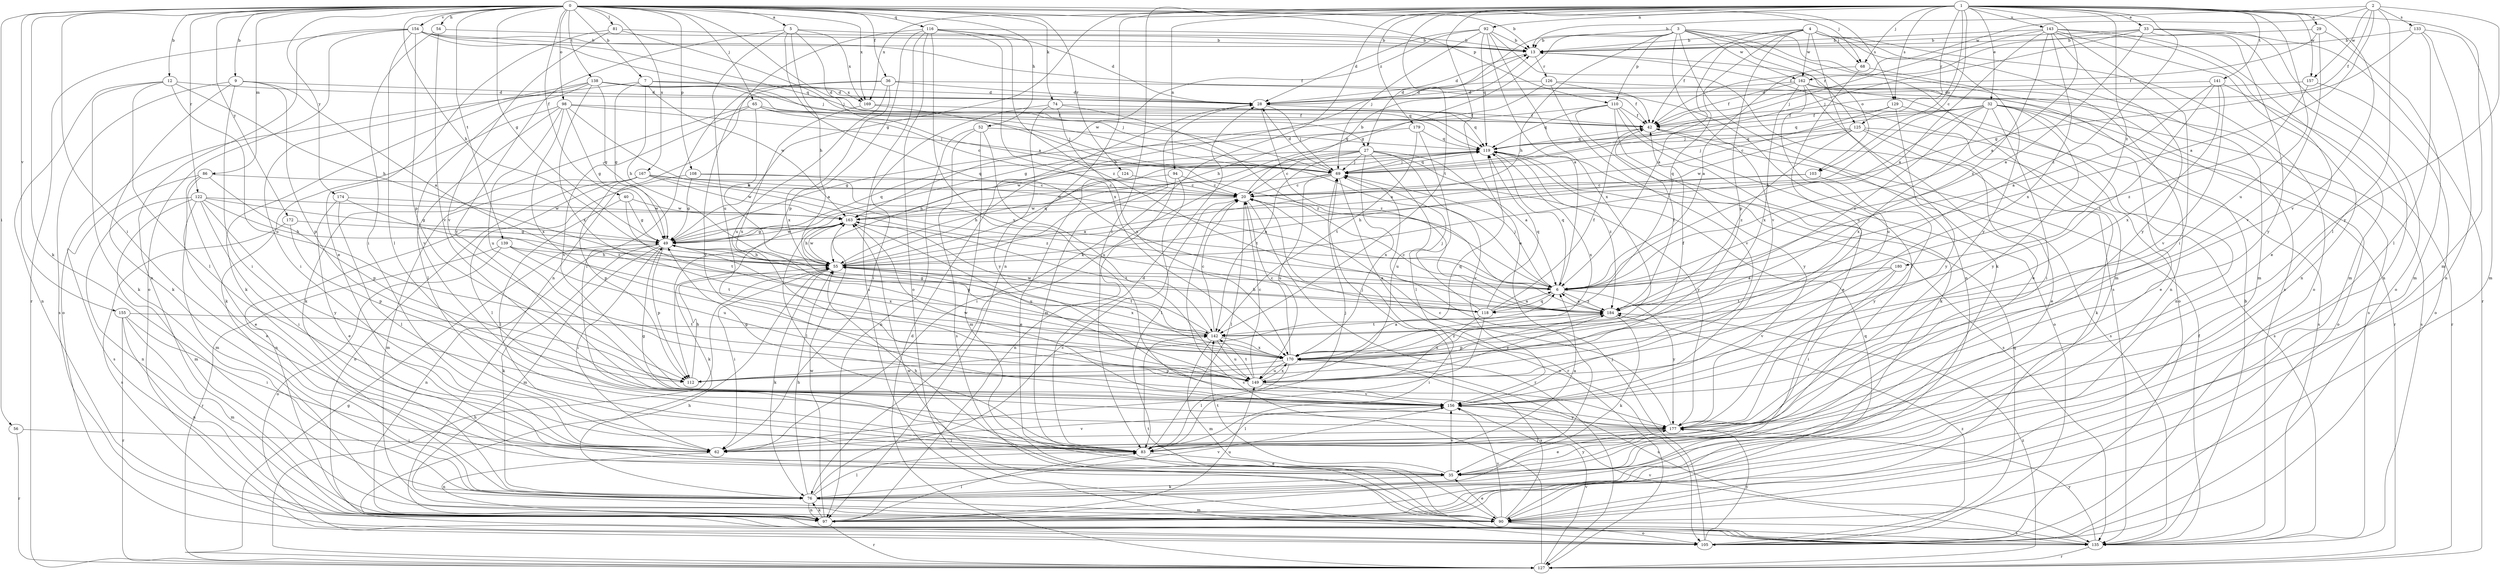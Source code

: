 strict digraph  {
0;
1;
2;
3;
4;
5;
6;
7;
9;
12;
13;
20;
27;
28;
29;
32;
33;
35;
36;
40;
42;
49;
52;
54;
55;
56;
62;
65;
68;
69;
74;
76;
81;
83;
86;
90;
92;
94;
97;
98;
103;
105;
108;
110;
112;
116;
118;
119;
122;
124;
125;
126;
127;
129;
133;
135;
138;
139;
141;
142;
143;
149;
154;
155;
156;
157;
162;
163;
167;
169;
170;
172;
174;
177;
179;
180;
184;
0 -> 5  [label=a];
0 -> 6  [label=a];
0 -> 7  [label=b];
0 -> 9  [label=b];
0 -> 12  [label=b];
0 -> 13  [label=b];
0 -> 36  [label=f];
0 -> 40  [label=f];
0 -> 49  [label=g];
0 -> 52  [label=h];
0 -> 54  [label=h];
0 -> 55  [label=h];
0 -> 56  [label=i];
0 -> 62  [label=i];
0 -> 65  [label=j];
0 -> 68  [label=j];
0 -> 74  [label=k];
0 -> 76  [label=k];
0 -> 81  [label=l];
0 -> 86  [label=m];
0 -> 98  [label=o];
0 -> 108  [label=p];
0 -> 110  [label=p];
0 -> 116  [label=q];
0 -> 122  [label=r];
0 -> 124  [label=r];
0 -> 129  [label=s];
0 -> 138  [label=t];
0 -> 139  [label=t];
0 -> 154  [label=v];
0 -> 155  [label=v];
0 -> 167  [label=x];
0 -> 169  [label=x];
0 -> 172  [label=y];
0 -> 174  [label=y];
1 -> 6  [label=a];
1 -> 20  [label=c];
1 -> 29  [label=e];
1 -> 32  [label=e];
1 -> 33  [label=e];
1 -> 35  [label=e];
1 -> 49  [label=g];
1 -> 68  [label=j];
1 -> 76  [label=k];
1 -> 83  [label=l];
1 -> 90  [label=m];
1 -> 92  [label=n];
1 -> 94  [label=n];
1 -> 97  [label=n];
1 -> 103  [label=o];
1 -> 125  [label=r];
1 -> 129  [label=s];
1 -> 141  [label=t];
1 -> 142  [label=t];
1 -> 143  [label=u];
1 -> 149  [label=u];
1 -> 156  [label=v];
1 -> 157  [label=w];
1 -> 169  [label=x];
1 -> 179  [label=z];
1 -> 180  [label=z];
1 -> 184  [label=z];
2 -> 6  [label=a];
2 -> 13  [label=b];
2 -> 42  [label=f];
2 -> 83  [label=l];
2 -> 133  [label=s];
2 -> 157  [label=w];
2 -> 162  [label=w];
2 -> 177  [label=y];
3 -> 13  [label=b];
3 -> 27  [label=d];
3 -> 49  [label=g];
3 -> 55  [label=h];
3 -> 90  [label=m];
3 -> 97  [label=n];
3 -> 103  [label=o];
3 -> 110  [label=p];
3 -> 125  [label=r];
3 -> 135  [label=s];
3 -> 156  [label=v];
3 -> 162  [label=w];
4 -> 6  [label=a];
4 -> 13  [label=b];
4 -> 42  [label=f];
4 -> 68  [label=j];
4 -> 76  [label=k];
4 -> 90  [label=m];
4 -> 105  [label=o];
4 -> 112  [label=p];
4 -> 118  [label=q];
4 -> 162  [label=w];
4 -> 177  [label=y];
5 -> 13  [label=b];
5 -> 27  [label=d];
5 -> 55  [label=h];
5 -> 118  [label=q];
5 -> 149  [label=u];
5 -> 169  [label=x];
5 -> 177  [label=y];
6 -> 69  [label=j];
6 -> 118  [label=q];
6 -> 119  [label=q];
6 -> 177  [label=y];
6 -> 184  [label=z];
7 -> 28  [label=d];
7 -> 49  [label=g];
7 -> 55  [label=h];
7 -> 105  [label=o];
7 -> 163  [label=w];
7 -> 169  [label=x];
9 -> 6  [label=a];
9 -> 28  [label=d];
9 -> 62  [label=i];
9 -> 76  [label=k];
9 -> 112  [label=p];
9 -> 135  [label=s];
12 -> 28  [label=d];
12 -> 55  [label=h];
12 -> 76  [label=k];
12 -> 83  [label=l];
12 -> 97  [label=n];
12 -> 149  [label=u];
13 -> 28  [label=d];
13 -> 105  [label=o];
13 -> 126  [label=r];
20 -> 13  [label=b];
20 -> 83  [label=l];
20 -> 105  [label=o];
20 -> 127  [label=r];
20 -> 163  [label=w];
27 -> 6  [label=a];
27 -> 20  [label=c];
27 -> 55  [label=h];
27 -> 62  [label=i];
27 -> 69  [label=j];
27 -> 142  [label=t];
27 -> 149  [label=u];
27 -> 156  [label=v];
27 -> 170  [label=x];
27 -> 177  [label=y];
28 -> 42  [label=f];
28 -> 69  [label=j];
28 -> 90  [label=m];
28 -> 184  [label=z];
29 -> 13  [label=b];
29 -> 42  [label=f];
29 -> 90  [label=m];
29 -> 156  [label=v];
32 -> 35  [label=e];
32 -> 42  [label=f];
32 -> 55  [label=h];
32 -> 62  [label=i];
32 -> 69  [label=j];
32 -> 105  [label=o];
32 -> 119  [label=q];
32 -> 135  [label=s];
32 -> 170  [label=x];
32 -> 177  [label=y];
32 -> 184  [label=z];
33 -> 6  [label=a];
33 -> 13  [label=b];
33 -> 42  [label=f];
33 -> 69  [label=j];
33 -> 97  [label=n];
33 -> 105  [label=o];
33 -> 127  [label=r];
33 -> 177  [label=y];
35 -> 55  [label=h];
35 -> 76  [label=k];
35 -> 142  [label=t];
35 -> 156  [label=v];
35 -> 177  [label=y];
36 -> 28  [label=d];
36 -> 42  [label=f];
36 -> 83  [label=l];
36 -> 149  [label=u];
36 -> 170  [label=x];
36 -> 177  [label=y];
40 -> 49  [label=g];
40 -> 83  [label=l];
40 -> 142  [label=t];
40 -> 163  [label=w];
42 -> 119  [label=q];
42 -> 135  [label=s];
49 -> 55  [label=h];
49 -> 62  [label=i];
49 -> 76  [label=k];
49 -> 90  [label=m];
49 -> 97  [label=n];
49 -> 112  [label=p];
49 -> 119  [label=q];
49 -> 163  [label=w];
49 -> 170  [label=x];
52 -> 90  [label=m];
52 -> 97  [label=n];
52 -> 119  [label=q];
52 -> 135  [label=s];
52 -> 149  [label=u];
54 -> 13  [label=b];
54 -> 62  [label=i];
54 -> 156  [label=v];
55 -> 6  [label=a];
55 -> 13  [label=b];
55 -> 62  [label=i];
55 -> 76  [label=k];
55 -> 119  [label=q];
55 -> 142  [label=t];
55 -> 163  [label=w];
55 -> 170  [label=x];
56 -> 62  [label=i];
56 -> 127  [label=r];
62 -> 97  [label=n];
62 -> 156  [label=v];
65 -> 20  [label=c];
65 -> 42  [label=f];
65 -> 55  [label=h];
65 -> 69  [label=j];
65 -> 76  [label=k];
65 -> 156  [label=v];
68 -> 6  [label=a];
68 -> 97  [label=n];
68 -> 149  [label=u];
69 -> 20  [label=c];
69 -> 28  [label=d];
69 -> 119  [label=q];
69 -> 127  [label=r];
69 -> 149  [label=u];
69 -> 163  [label=w];
74 -> 42  [label=f];
74 -> 62  [label=i];
74 -> 170  [label=x];
74 -> 177  [label=y];
74 -> 184  [label=z];
76 -> 20  [label=c];
76 -> 55  [label=h];
76 -> 83  [label=l];
76 -> 90  [label=m];
76 -> 97  [label=n];
76 -> 156  [label=v];
81 -> 13  [label=b];
81 -> 35  [label=e];
81 -> 69  [label=j];
81 -> 156  [label=v];
83 -> 6  [label=a];
83 -> 28  [label=d];
83 -> 35  [label=e];
83 -> 69  [label=j];
86 -> 20  [label=c];
86 -> 35  [label=e];
86 -> 90  [label=m];
86 -> 112  [label=p];
86 -> 135  [label=s];
90 -> 35  [label=e];
90 -> 105  [label=o];
90 -> 119  [label=q];
90 -> 135  [label=s];
90 -> 142  [label=t];
90 -> 156  [label=v];
90 -> 163  [label=w];
90 -> 170  [label=x];
92 -> 6  [label=a];
92 -> 13  [label=b];
92 -> 28  [label=d];
92 -> 69  [label=j];
92 -> 119  [label=q];
92 -> 135  [label=s];
92 -> 163  [label=w];
92 -> 170  [label=x];
94 -> 20  [label=c];
94 -> 55  [label=h];
94 -> 83  [label=l];
94 -> 97  [label=n];
97 -> 76  [label=k];
97 -> 83  [label=l];
97 -> 127  [label=r];
97 -> 149  [label=u];
97 -> 163  [label=w];
98 -> 6  [label=a];
98 -> 42  [label=f];
98 -> 49  [label=g];
98 -> 69  [label=j];
98 -> 76  [label=k];
98 -> 83  [label=l];
98 -> 149  [label=u];
98 -> 170  [label=x];
103 -> 20  [label=c];
103 -> 55  [label=h];
103 -> 177  [label=y];
105 -> 69  [label=j];
105 -> 119  [label=q];
105 -> 177  [label=y];
105 -> 184  [label=z];
108 -> 6  [label=a];
108 -> 20  [label=c];
108 -> 49  [label=g];
108 -> 97  [label=n];
110 -> 35  [label=e];
110 -> 42  [label=f];
110 -> 49  [label=g];
110 -> 76  [label=k];
110 -> 105  [label=o];
110 -> 119  [label=q];
110 -> 177  [label=y];
112 -> 55  [label=h];
112 -> 119  [label=q];
116 -> 13  [label=b];
116 -> 28  [label=d];
116 -> 97  [label=n];
116 -> 105  [label=o];
116 -> 112  [label=p];
116 -> 135  [label=s];
116 -> 156  [label=v];
116 -> 170  [label=x];
116 -> 184  [label=z];
118 -> 6  [label=a];
118 -> 42  [label=f];
118 -> 49  [label=g];
118 -> 55  [label=h];
118 -> 62  [label=i];
118 -> 69  [label=j];
118 -> 119  [label=q];
118 -> 149  [label=u];
119 -> 69  [label=j];
119 -> 135  [label=s];
119 -> 163  [label=w];
119 -> 170  [label=x];
119 -> 184  [label=z];
122 -> 35  [label=e];
122 -> 49  [label=g];
122 -> 55  [label=h];
122 -> 62  [label=i];
122 -> 90  [label=m];
122 -> 97  [label=n];
122 -> 163  [label=w];
122 -> 177  [label=y];
124 -> 20  [label=c];
124 -> 35  [label=e];
125 -> 35  [label=e];
125 -> 69  [label=j];
125 -> 76  [label=k];
125 -> 119  [label=q];
125 -> 135  [label=s];
125 -> 163  [label=w];
125 -> 184  [label=z];
126 -> 28  [label=d];
126 -> 55  [label=h];
126 -> 83  [label=l];
126 -> 127  [label=r];
126 -> 156  [label=v];
127 -> 20  [label=c];
127 -> 28  [label=d];
127 -> 49  [label=g];
127 -> 55  [label=h];
127 -> 156  [label=v];
127 -> 184  [label=z];
129 -> 20  [label=c];
129 -> 42  [label=f];
129 -> 135  [label=s];
129 -> 177  [label=y];
133 -> 13  [label=b];
133 -> 49  [label=g];
133 -> 83  [label=l];
133 -> 90  [label=m];
133 -> 97  [label=n];
135 -> 13  [label=b];
135 -> 42  [label=f];
135 -> 55  [label=h];
135 -> 127  [label=r];
135 -> 156  [label=v];
135 -> 177  [label=y];
138 -> 28  [label=d];
138 -> 49  [label=g];
138 -> 62  [label=i];
138 -> 69  [label=j];
138 -> 76  [label=k];
138 -> 119  [label=q];
138 -> 156  [label=v];
138 -> 170  [label=x];
139 -> 55  [label=h];
139 -> 105  [label=o];
139 -> 127  [label=r];
139 -> 142  [label=t];
139 -> 149  [label=u];
141 -> 6  [label=a];
141 -> 28  [label=d];
141 -> 127  [label=r];
141 -> 142  [label=t];
141 -> 156  [label=v];
141 -> 170  [label=x];
142 -> 20  [label=c];
142 -> 49  [label=g];
142 -> 90  [label=m];
142 -> 149  [label=u];
142 -> 163  [label=w];
142 -> 170  [label=x];
143 -> 6  [label=a];
143 -> 13  [label=b];
143 -> 35  [label=e];
143 -> 62  [label=i];
143 -> 69  [label=j];
143 -> 90  [label=m];
143 -> 97  [label=n];
143 -> 170  [label=x];
143 -> 177  [label=y];
143 -> 184  [label=z];
149 -> 20  [label=c];
149 -> 142  [label=t];
149 -> 156  [label=v];
149 -> 170  [label=x];
149 -> 184  [label=z];
154 -> 13  [label=b];
154 -> 42  [label=f];
154 -> 69  [label=j];
154 -> 83  [label=l];
154 -> 97  [label=n];
154 -> 105  [label=o];
154 -> 112  [label=p];
154 -> 119  [label=q];
154 -> 127  [label=r];
155 -> 62  [label=i];
155 -> 90  [label=m];
155 -> 97  [label=n];
155 -> 127  [label=r];
155 -> 142  [label=t];
156 -> 49  [label=g];
156 -> 69  [label=j];
156 -> 83  [label=l];
156 -> 163  [label=w];
156 -> 177  [label=y];
157 -> 28  [label=d];
157 -> 105  [label=o];
157 -> 184  [label=z];
162 -> 28  [label=d];
162 -> 35  [label=e];
162 -> 42  [label=f];
162 -> 97  [label=n];
162 -> 135  [label=s];
162 -> 149  [label=u];
162 -> 170  [label=x];
163 -> 49  [label=g];
163 -> 55  [label=h];
163 -> 76  [label=k];
163 -> 83  [label=l];
163 -> 142  [label=t];
163 -> 149  [label=u];
167 -> 6  [label=a];
167 -> 20  [label=c];
167 -> 83  [label=l];
167 -> 90  [label=m];
167 -> 105  [label=o];
167 -> 112  [label=p];
167 -> 163  [label=w];
167 -> 184  [label=z];
169 -> 6  [label=a];
169 -> 119  [label=q];
169 -> 170  [label=x];
170 -> 6  [label=a];
170 -> 20  [label=c];
170 -> 42  [label=f];
170 -> 83  [label=l];
170 -> 112  [label=p];
170 -> 135  [label=s];
170 -> 149  [label=u];
170 -> 184  [label=z];
172 -> 49  [label=g];
172 -> 112  [label=p];
172 -> 135  [label=s];
174 -> 35  [label=e];
174 -> 83  [label=l];
174 -> 163  [label=w];
174 -> 184  [label=z];
177 -> 20  [label=c];
177 -> 35  [label=e];
177 -> 49  [label=g];
177 -> 62  [label=i];
177 -> 83  [label=l];
179 -> 49  [label=g];
179 -> 83  [label=l];
179 -> 119  [label=q];
179 -> 142  [label=t];
180 -> 6  [label=a];
180 -> 62  [label=i];
180 -> 142  [label=t];
180 -> 156  [label=v];
184 -> 6  [label=a];
184 -> 20  [label=c];
184 -> 42  [label=f];
184 -> 76  [label=k];
184 -> 112  [label=p];
184 -> 142  [label=t];
}
